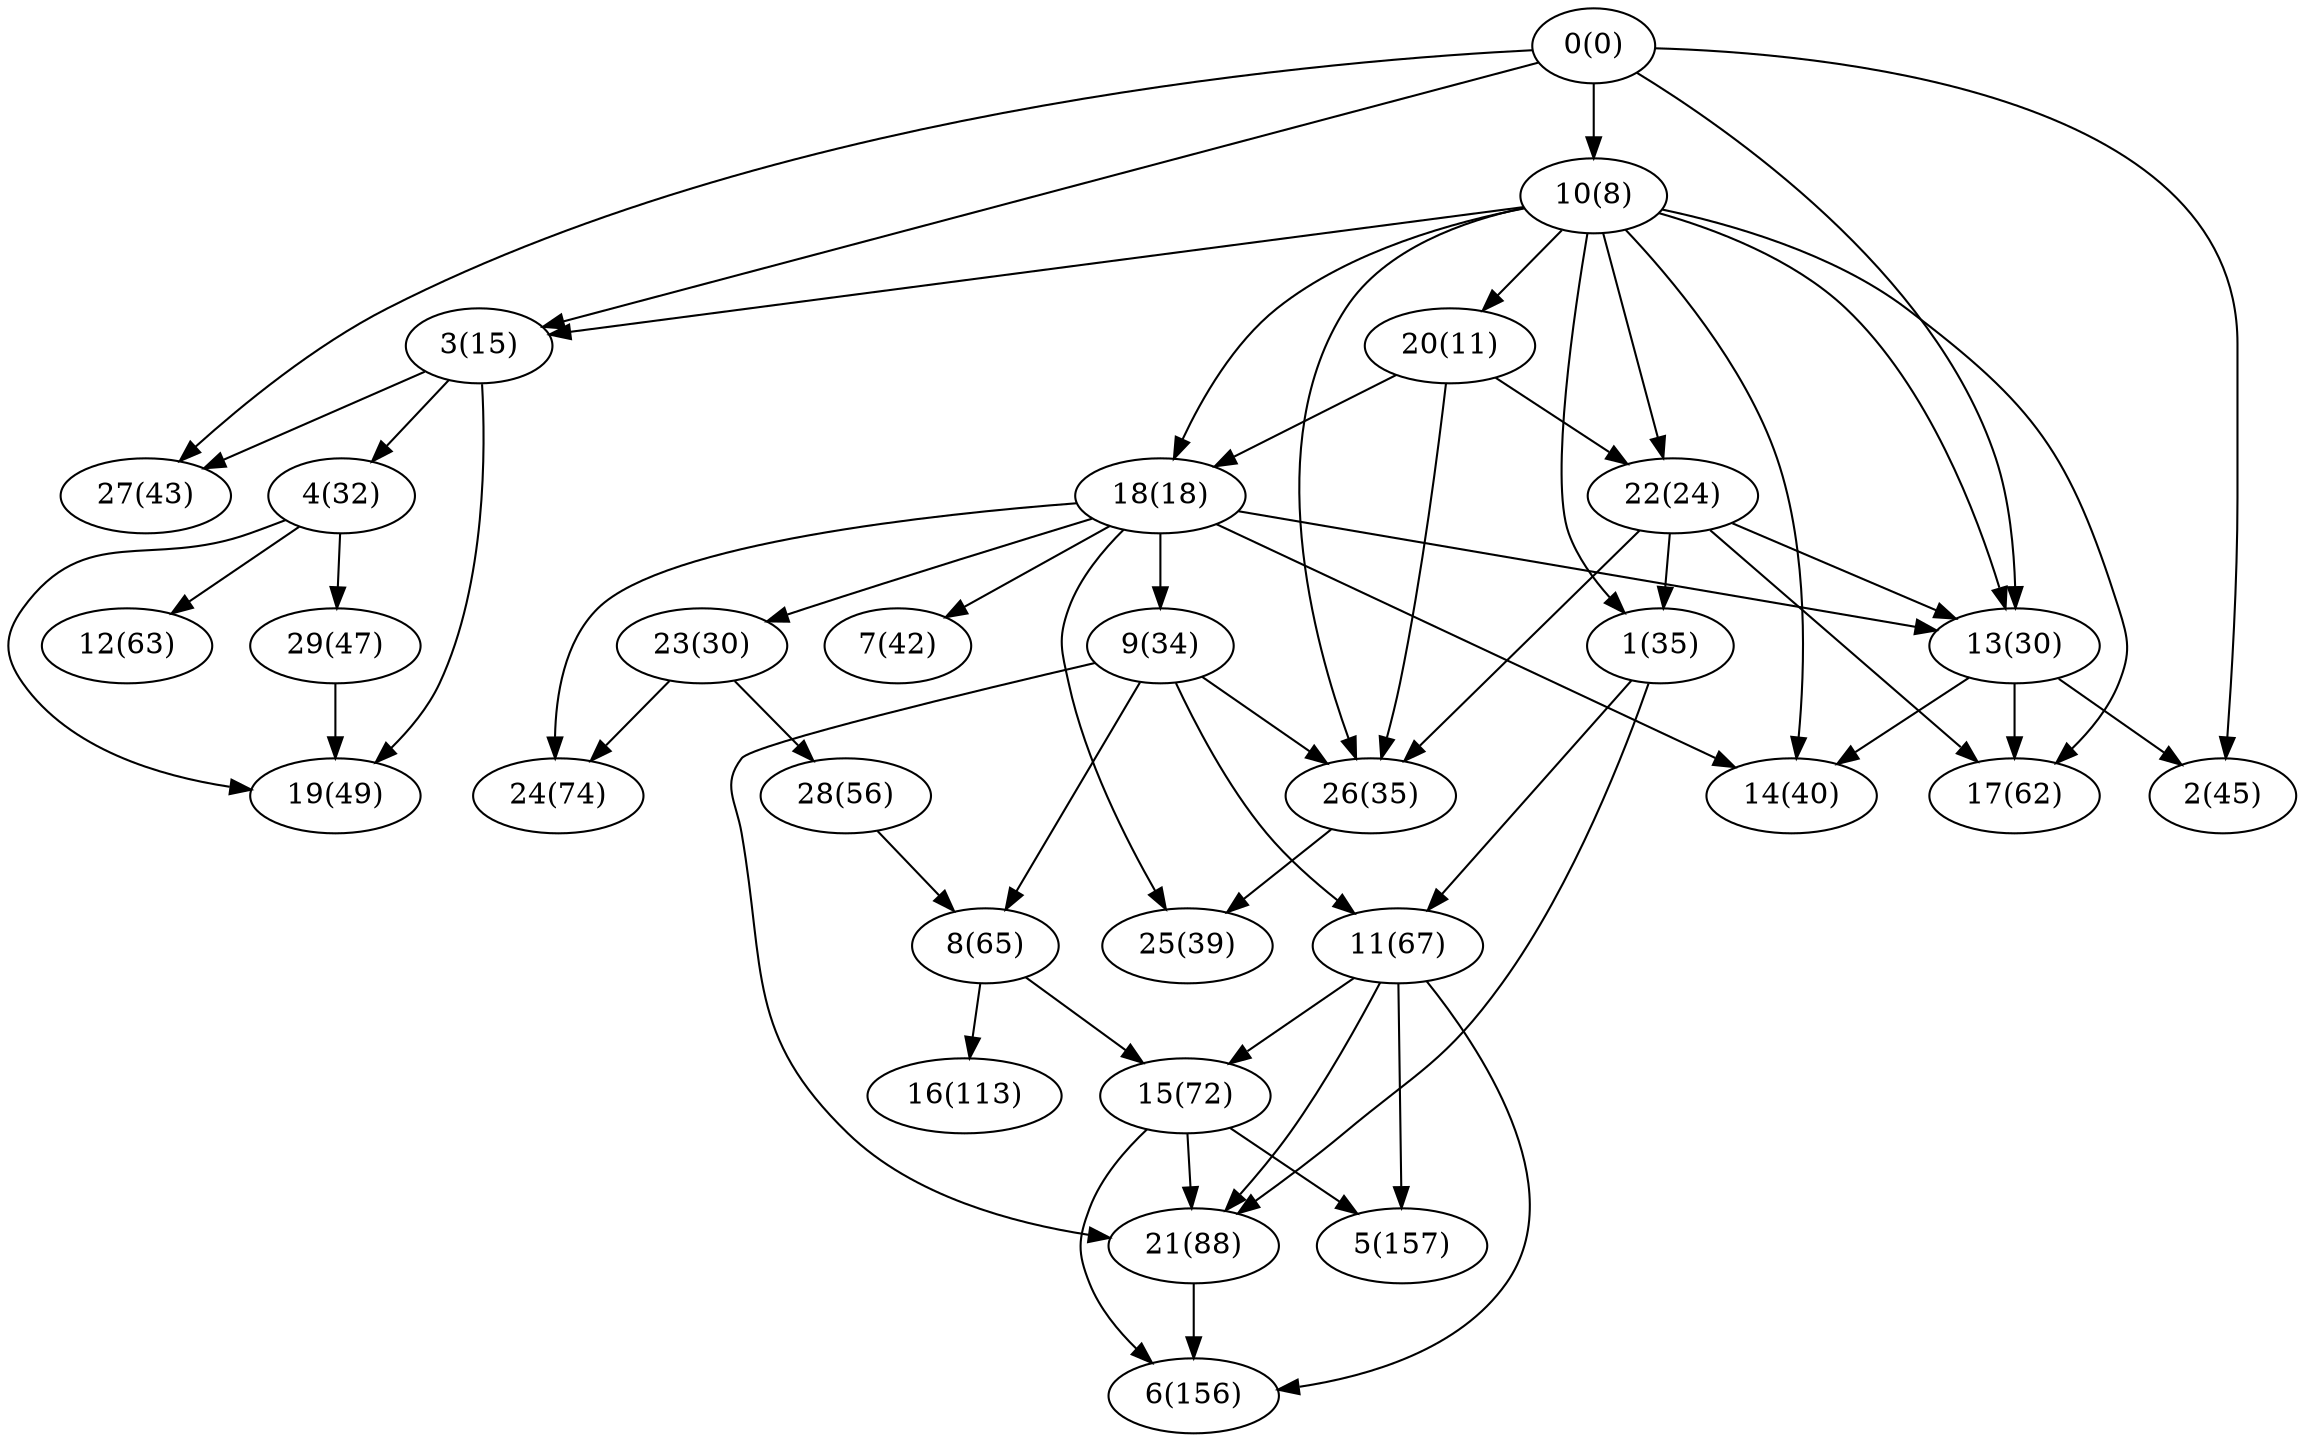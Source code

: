 digraph {
0 [label = "0(0)"]
1 [label = "1(35)"]
2 [label = "2(45)"]
3 [label = "3(15)"]
4 [label = "4(32)"]
5 [label = "5(157)"]
6 [label = "6(156)"]
7 [label = "7(42)"]
8 [label = "8(65)"]
9 [label = "9(34)"]
10 [label = "10(8)"]
11 [label = "11(67)"]
12 [label = "12(63)"]
13 [label = "13(30)"]
14 [label = "14(40)"]
15 [label = "15(72)"]
16 [label = "16(113)"]
17 [label = "17(62)"]
18 [label = "18(18)"]
19 [label = "19(49)"]
20 [label = "20(11)"]
21 [label = "21(88)"]
22 [label = "22(24)"]
23 [label = "23(30)"]
24 [label = "24(74)"]
25 [label = "25(39)"]
26 [label = "26(35)"]
27 [label = "27(43)"]
28 [label = "28(56)"]
29 [label = "29(47)"]
	0->2;
	0->3;
	0->10;
	0->13;
	0->27;
	10->13;
	10->14;
	10->17;
	10->18;
	10->20;
	10->22;
	10->26;
	10->1;
	10->3;
	20->22;
	20->26;
	20->18;
	3->4;
	3->19;
	3->27;
	18->23;
	18->24;
	18->25;
	18->7;
	18->9;
	18->13;
	18->14;
	22->26;
	22->1;
	22->13;
	22->17;
	13->14;
	13->17;
	13->2;
	23->24;
	23->28;
	4->12;
	4->19;
	4->29;
	9->11;
	9->21;
	9->26;
	9->8;
	26->25;
	1->11;
	1->21;
	29->19;
	28->8;
	8->15;
	8->16;
	11->15;
	11->21;
	11->5;
	11->6;
	15->21;
	15->5;
	15->6;
	21->6;
}